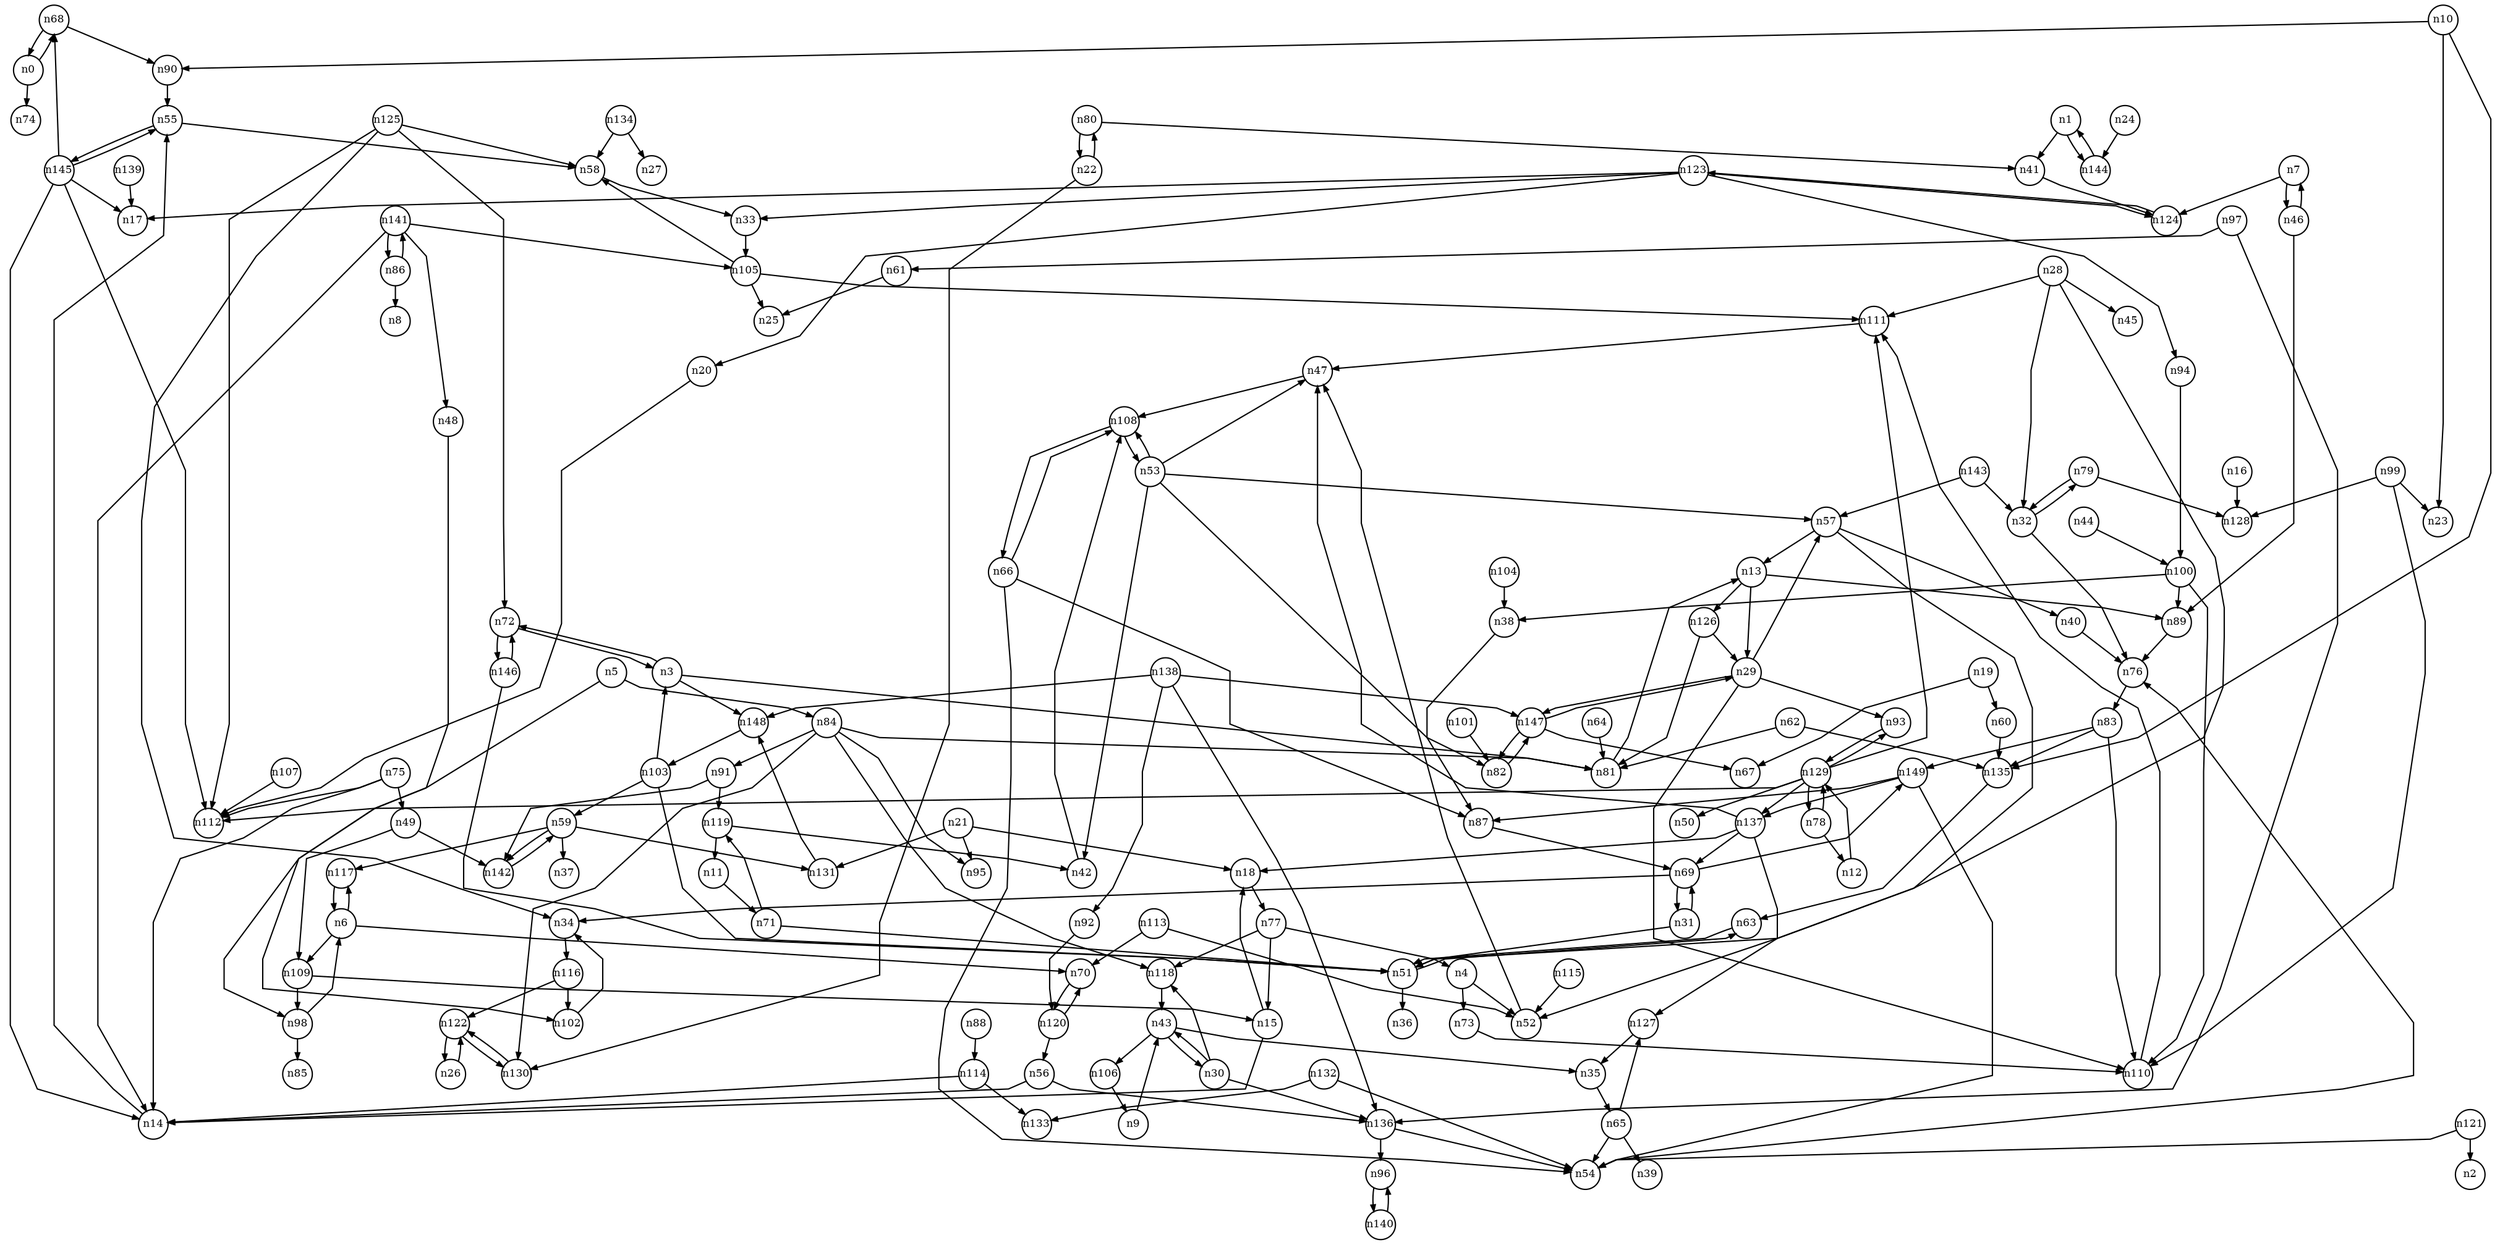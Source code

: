 digraph G{
splines=polyline;
ranksep=0.22;
nodesep=0.22;
nodesize=0.32;
fontsize=8
edge [arrowsize=0.5]
node [fontsize=8 shape=circle width=0.32 fixedsize=shape];

n68 -> n90
n68 -> n0
n0 -> n68
n0 -> n74
n41 -> n124
n1 -> n41
n1 -> n144
n144 -> n1
n81 -> n13
n3 -> n81
n3 -> n148
n3 -> n72
n148 -> n103
n52 -> n47
n4 -> n52
n4 -> n73
n73 -> n110
n84 -> n81
n84 -> n91
n84 -> n95
n84 -> n118
n84 -> n130
n5 -> n84
n5 -> n98
n98 -> n85
n98 -> n6
n70 -> n120
n6 -> n70
n6 -> n109
n6 -> n117
n109 -> n15
n109 -> n98
n117 -> n6
n46 -> n89
n46 -> n7
n7 -> n46
n7 -> n124
n124 -> n123
n10 -> n23
n10 -> n90
n10 -> n135
n90 -> n55
n135 -> n63
n71 -> n51
n71 -> n119
n11 -> n71
n89 -> n76
n13 -> n89
n13 -> n126
n13 -> n29
n126 -> n81
n126 -> n29
n14 -> n55
n15 -> n14
n15 -> n18
n18 -> n77
n16 -> n128
n60 -> n135
n19 -> n60
n19 -> n67
n20 -> n112
n21 -> n18
n21 -> n95
n21 -> n131
n131 -> n148
n80 -> n41
n80 -> n22
n22 -> n80
n22 -> n130
n130 -> n122
n24 -> n144
n32 -> n76
n32 -> n79
n28 -> n32
n28 -> n45
n28 -> n51
n28 -> n111
n51 -> n36
n51 -> n63
n111 -> n47
n57 -> n13
n57 -> n40
n57 -> n52
n29 -> n57
n29 -> n93
n29 -> n110
n29 -> n147
n93 -> n129
n110 -> n111
n147 -> n67
n147 -> n82
n147 -> n29
n118 -> n43
n30 -> n118
n30 -> n136
n30 -> n43
n136 -> n54
n136 -> n96
n31 -> n51
n31 -> n69
n76 -> n83
n65 -> n39
n65 -> n54
n65 -> n127
n35 -> n65
n87 -> n69
n38 -> n87
n40 -> n76
n43 -> n30
n43 -> n35
n43 -> n106
n106 -> n9
n100 -> n38
n100 -> n89
n100 -> n110
n44 -> n100
n102 -> n34
n48 -> n102
n49 -> n109
n49 -> n142
n142 -> n59
n63 -> n51
n47 -> n108
n42 -> n108
n53 -> n42
n53 -> n47
n53 -> n57
n53 -> n82
n53 -> n108
n82 -> n147
n54 -> n76
n58 -> n33
n55 -> n58
n55 -> n145
n145 -> n14
n145 -> n17
n145 -> n68
n145 -> n112
n145 -> n55
n56 -> n14
n56 -> n136
n33 -> n105
n59 -> n37
n59 -> n117
n59 -> n131
n59 -> n142
n61 -> n25
n62 -> n81
n62 -> n135
n64 -> n81
n127 -> n35
n66 -> n54
n66 -> n87
n66 -> n108
n69 -> n31
n69 -> n34
n69 -> n149
n34 -> n116
n149 -> n54
n149 -> n87
n149 -> n137
n119 -> n42
n119 -> n11
n72 -> n3
n72 -> n146
n75 -> n14
n75 -> n49
n75 -> n112
n77 -> n4
n77 -> n15
n77 -> n118
n12 -> n129
n78 -> n12
n78 -> n129
n79 -> n32
n79 -> n128
n83 -> n110
n83 -> n135
n83 -> n149
n91 -> n119
n91 -> n142
n86 -> n8
n86 -> n141
n114 -> n14
n114 -> n133
n88 -> n114
n120 -> n56
n120 -> n70
n92 -> n120
n94 -> n100
n97 -> n61
n97 -> n136
n99 -> n23
n99 -> n110
n99 -> n128
n101 -> n82
n103 -> n3
n103 -> n51
n103 -> n59
n104 -> n38
n105 -> n25
n105 -> n58
n105 -> n111
n9 -> n43
n107 -> n112
n108 -> n53
n108 -> n66
n113 -> n52
n113 -> n70
n115 -> n52
n116 -> n102
n116 -> n122
n122 -> n26
n122 -> n130
n121 -> n2
n121 -> n54
n26 -> n122
n123 -> n17
n123 -> n20
n123 -> n33
n123 -> n94
n123 -> n124
n125 -> n34
n125 -> n58
n125 -> n72
n125 -> n112
n129 -> n50
n129 -> n78
n129 -> n93
n129 -> n111
n129 -> n112
n129 -> n137
n137 -> n18
n137 -> n47
n137 -> n127
n137 -> n69
n132 -> n54
n132 -> n133
n134 -> n27
n134 -> n58
n96 -> n140
n138 -> n92
n138 -> n136
n138 -> n147
n138 -> n148
n139 -> n17
n140 -> n96
n141 -> n14
n141 -> n48
n141 -> n86
n141 -> n105
n143 -> n32
n143 -> n57
n146 -> n51
n146 -> n72
}
